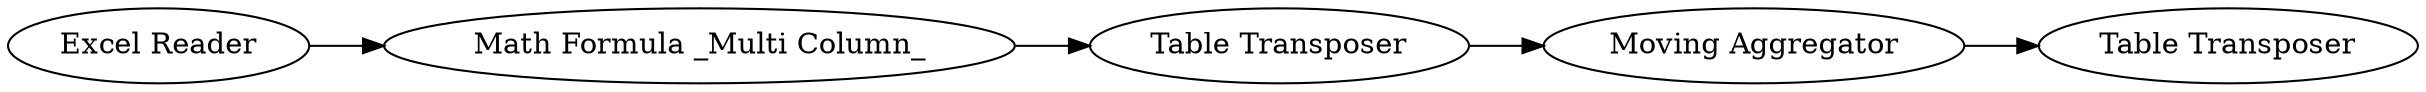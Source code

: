 digraph {
	1 [label="Excel Reader"]
	19 [label="Math Formula _Multi Column_"]
	21 [label="Table Transposer"]
	22 [label="Moving Aggregator"]
	23 [label="Table Transposer"]
	1 -> 19
	19 -> 21
	21 -> 22
	22 -> 23
	rankdir=LR
}
